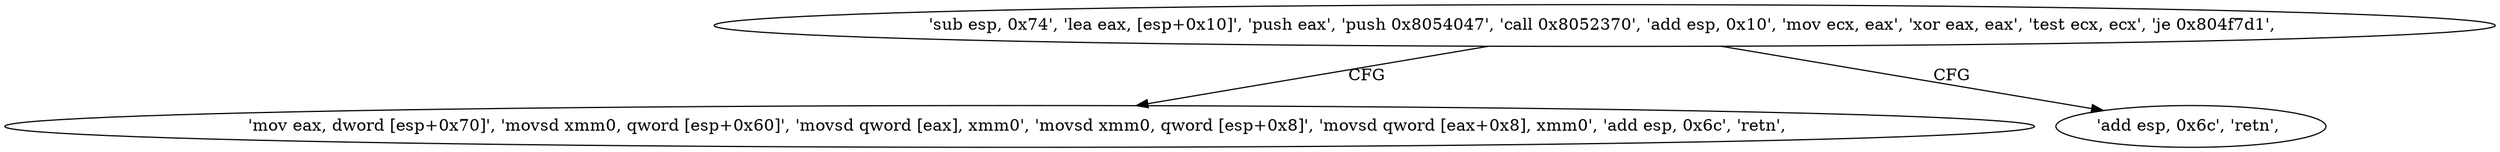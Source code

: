digraph "func" {
"134543280" [label = "'sub esp, 0x74', 'lea eax, [esp+0x10]', 'push eax', 'push 0x8054047', 'call 0x8052370', 'add esp, 0x10', 'mov ecx, eax', 'xor eax, eax', 'test ecx, ecx', 'je 0x804f7d1', " ]
"134543313" [label = "'mov eax, dword [esp+0x70]', 'movsd xmm0, qword [esp+0x60]', 'movsd qword [eax], xmm0', 'movsd xmm0, qword [esp+0x8]', 'movsd qword [eax+0x8], xmm0', 'add esp, 0x6c', 'retn', " ]
"134543309" [label = "'add esp, 0x6c', 'retn', " ]
"134543280" -> "134543313" [ label = "CFG" ]
"134543280" -> "134543309" [ label = "CFG" ]
}
